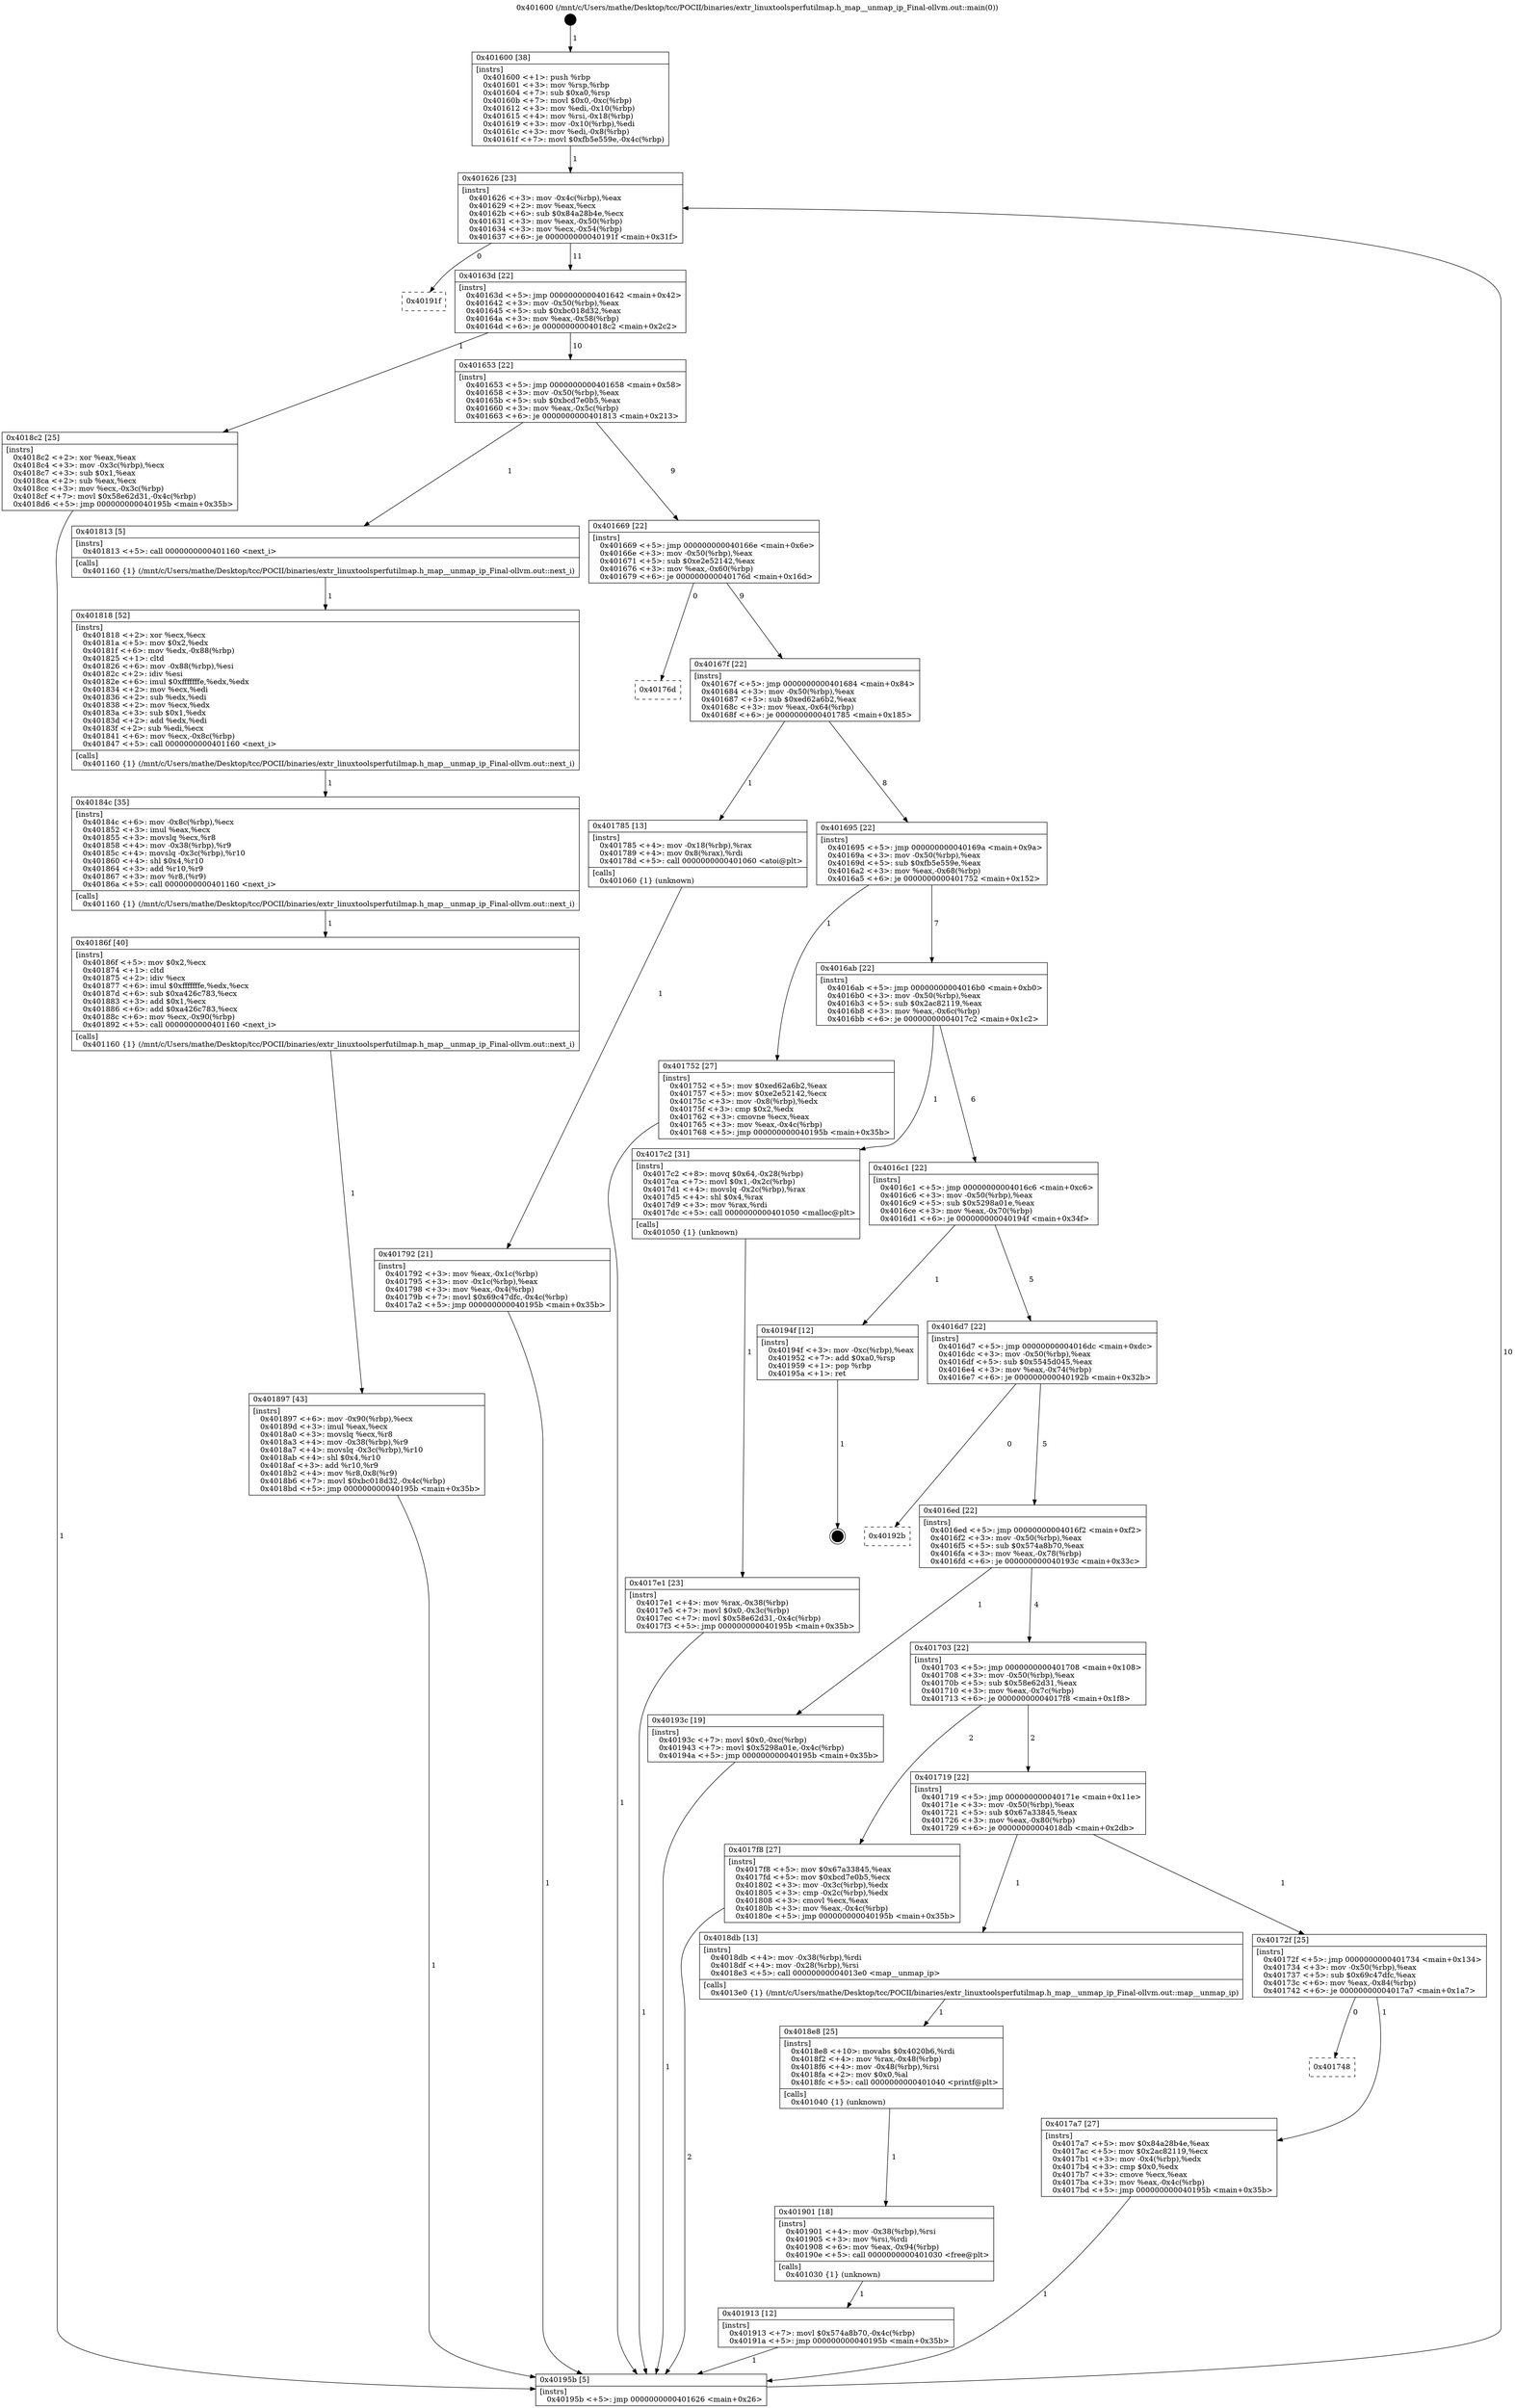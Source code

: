 digraph "0x401600" {
  label = "0x401600 (/mnt/c/Users/mathe/Desktop/tcc/POCII/binaries/extr_linuxtoolsperfutilmap.h_map__unmap_ip_Final-ollvm.out::main(0))"
  labelloc = "t"
  node[shape=record]

  Entry [label="",width=0.3,height=0.3,shape=circle,fillcolor=black,style=filled]
  "0x401626" [label="{
     0x401626 [23]\l
     | [instrs]\l
     &nbsp;&nbsp;0x401626 \<+3\>: mov -0x4c(%rbp),%eax\l
     &nbsp;&nbsp;0x401629 \<+2\>: mov %eax,%ecx\l
     &nbsp;&nbsp;0x40162b \<+6\>: sub $0x84a28b4e,%ecx\l
     &nbsp;&nbsp;0x401631 \<+3\>: mov %eax,-0x50(%rbp)\l
     &nbsp;&nbsp;0x401634 \<+3\>: mov %ecx,-0x54(%rbp)\l
     &nbsp;&nbsp;0x401637 \<+6\>: je 000000000040191f \<main+0x31f\>\l
  }"]
  "0x40191f" [label="{
     0x40191f\l
  }", style=dashed]
  "0x40163d" [label="{
     0x40163d [22]\l
     | [instrs]\l
     &nbsp;&nbsp;0x40163d \<+5\>: jmp 0000000000401642 \<main+0x42\>\l
     &nbsp;&nbsp;0x401642 \<+3\>: mov -0x50(%rbp),%eax\l
     &nbsp;&nbsp;0x401645 \<+5\>: sub $0xbc018d32,%eax\l
     &nbsp;&nbsp;0x40164a \<+3\>: mov %eax,-0x58(%rbp)\l
     &nbsp;&nbsp;0x40164d \<+6\>: je 00000000004018c2 \<main+0x2c2\>\l
  }"]
  Exit [label="",width=0.3,height=0.3,shape=circle,fillcolor=black,style=filled,peripheries=2]
  "0x4018c2" [label="{
     0x4018c2 [25]\l
     | [instrs]\l
     &nbsp;&nbsp;0x4018c2 \<+2\>: xor %eax,%eax\l
     &nbsp;&nbsp;0x4018c4 \<+3\>: mov -0x3c(%rbp),%ecx\l
     &nbsp;&nbsp;0x4018c7 \<+3\>: sub $0x1,%eax\l
     &nbsp;&nbsp;0x4018ca \<+2\>: sub %eax,%ecx\l
     &nbsp;&nbsp;0x4018cc \<+3\>: mov %ecx,-0x3c(%rbp)\l
     &nbsp;&nbsp;0x4018cf \<+7\>: movl $0x58e62d31,-0x4c(%rbp)\l
     &nbsp;&nbsp;0x4018d6 \<+5\>: jmp 000000000040195b \<main+0x35b\>\l
  }"]
  "0x401653" [label="{
     0x401653 [22]\l
     | [instrs]\l
     &nbsp;&nbsp;0x401653 \<+5\>: jmp 0000000000401658 \<main+0x58\>\l
     &nbsp;&nbsp;0x401658 \<+3\>: mov -0x50(%rbp),%eax\l
     &nbsp;&nbsp;0x40165b \<+5\>: sub $0xbcd7e0b5,%eax\l
     &nbsp;&nbsp;0x401660 \<+3\>: mov %eax,-0x5c(%rbp)\l
     &nbsp;&nbsp;0x401663 \<+6\>: je 0000000000401813 \<main+0x213\>\l
  }"]
  "0x401913" [label="{
     0x401913 [12]\l
     | [instrs]\l
     &nbsp;&nbsp;0x401913 \<+7\>: movl $0x574a8b70,-0x4c(%rbp)\l
     &nbsp;&nbsp;0x40191a \<+5\>: jmp 000000000040195b \<main+0x35b\>\l
  }"]
  "0x401813" [label="{
     0x401813 [5]\l
     | [instrs]\l
     &nbsp;&nbsp;0x401813 \<+5\>: call 0000000000401160 \<next_i\>\l
     | [calls]\l
     &nbsp;&nbsp;0x401160 \{1\} (/mnt/c/Users/mathe/Desktop/tcc/POCII/binaries/extr_linuxtoolsperfutilmap.h_map__unmap_ip_Final-ollvm.out::next_i)\l
  }"]
  "0x401669" [label="{
     0x401669 [22]\l
     | [instrs]\l
     &nbsp;&nbsp;0x401669 \<+5\>: jmp 000000000040166e \<main+0x6e\>\l
     &nbsp;&nbsp;0x40166e \<+3\>: mov -0x50(%rbp),%eax\l
     &nbsp;&nbsp;0x401671 \<+5\>: sub $0xe2e52142,%eax\l
     &nbsp;&nbsp;0x401676 \<+3\>: mov %eax,-0x60(%rbp)\l
     &nbsp;&nbsp;0x401679 \<+6\>: je 000000000040176d \<main+0x16d\>\l
  }"]
  "0x401901" [label="{
     0x401901 [18]\l
     | [instrs]\l
     &nbsp;&nbsp;0x401901 \<+4\>: mov -0x38(%rbp),%rsi\l
     &nbsp;&nbsp;0x401905 \<+3\>: mov %rsi,%rdi\l
     &nbsp;&nbsp;0x401908 \<+6\>: mov %eax,-0x94(%rbp)\l
     &nbsp;&nbsp;0x40190e \<+5\>: call 0000000000401030 \<free@plt\>\l
     | [calls]\l
     &nbsp;&nbsp;0x401030 \{1\} (unknown)\l
  }"]
  "0x40176d" [label="{
     0x40176d\l
  }", style=dashed]
  "0x40167f" [label="{
     0x40167f [22]\l
     | [instrs]\l
     &nbsp;&nbsp;0x40167f \<+5\>: jmp 0000000000401684 \<main+0x84\>\l
     &nbsp;&nbsp;0x401684 \<+3\>: mov -0x50(%rbp),%eax\l
     &nbsp;&nbsp;0x401687 \<+5\>: sub $0xed62a6b2,%eax\l
     &nbsp;&nbsp;0x40168c \<+3\>: mov %eax,-0x64(%rbp)\l
     &nbsp;&nbsp;0x40168f \<+6\>: je 0000000000401785 \<main+0x185\>\l
  }"]
  "0x4018e8" [label="{
     0x4018e8 [25]\l
     | [instrs]\l
     &nbsp;&nbsp;0x4018e8 \<+10\>: movabs $0x4020b6,%rdi\l
     &nbsp;&nbsp;0x4018f2 \<+4\>: mov %rax,-0x48(%rbp)\l
     &nbsp;&nbsp;0x4018f6 \<+4\>: mov -0x48(%rbp),%rsi\l
     &nbsp;&nbsp;0x4018fa \<+2\>: mov $0x0,%al\l
     &nbsp;&nbsp;0x4018fc \<+5\>: call 0000000000401040 \<printf@plt\>\l
     | [calls]\l
     &nbsp;&nbsp;0x401040 \{1\} (unknown)\l
  }"]
  "0x401785" [label="{
     0x401785 [13]\l
     | [instrs]\l
     &nbsp;&nbsp;0x401785 \<+4\>: mov -0x18(%rbp),%rax\l
     &nbsp;&nbsp;0x401789 \<+4\>: mov 0x8(%rax),%rdi\l
     &nbsp;&nbsp;0x40178d \<+5\>: call 0000000000401060 \<atoi@plt\>\l
     | [calls]\l
     &nbsp;&nbsp;0x401060 \{1\} (unknown)\l
  }"]
  "0x401695" [label="{
     0x401695 [22]\l
     | [instrs]\l
     &nbsp;&nbsp;0x401695 \<+5\>: jmp 000000000040169a \<main+0x9a\>\l
     &nbsp;&nbsp;0x40169a \<+3\>: mov -0x50(%rbp),%eax\l
     &nbsp;&nbsp;0x40169d \<+5\>: sub $0xfb5e559e,%eax\l
     &nbsp;&nbsp;0x4016a2 \<+3\>: mov %eax,-0x68(%rbp)\l
     &nbsp;&nbsp;0x4016a5 \<+6\>: je 0000000000401752 \<main+0x152\>\l
  }"]
  "0x401897" [label="{
     0x401897 [43]\l
     | [instrs]\l
     &nbsp;&nbsp;0x401897 \<+6\>: mov -0x90(%rbp),%ecx\l
     &nbsp;&nbsp;0x40189d \<+3\>: imul %eax,%ecx\l
     &nbsp;&nbsp;0x4018a0 \<+3\>: movslq %ecx,%r8\l
     &nbsp;&nbsp;0x4018a3 \<+4\>: mov -0x38(%rbp),%r9\l
     &nbsp;&nbsp;0x4018a7 \<+4\>: movslq -0x3c(%rbp),%r10\l
     &nbsp;&nbsp;0x4018ab \<+4\>: shl $0x4,%r10\l
     &nbsp;&nbsp;0x4018af \<+3\>: add %r10,%r9\l
     &nbsp;&nbsp;0x4018b2 \<+4\>: mov %r8,0x8(%r9)\l
     &nbsp;&nbsp;0x4018b6 \<+7\>: movl $0xbc018d32,-0x4c(%rbp)\l
     &nbsp;&nbsp;0x4018bd \<+5\>: jmp 000000000040195b \<main+0x35b\>\l
  }"]
  "0x401752" [label="{
     0x401752 [27]\l
     | [instrs]\l
     &nbsp;&nbsp;0x401752 \<+5\>: mov $0xed62a6b2,%eax\l
     &nbsp;&nbsp;0x401757 \<+5\>: mov $0xe2e52142,%ecx\l
     &nbsp;&nbsp;0x40175c \<+3\>: mov -0x8(%rbp),%edx\l
     &nbsp;&nbsp;0x40175f \<+3\>: cmp $0x2,%edx\l
     &nbsp;&nbsp;0x401762 \<+3\>: cmovne %ecx,%eax\l
     &nbsp;&nbsp;0x401765 \<+3\>: mov %eax,-0x4c(%rbp)\l
     &nbsp;&nbsp;0x401768 \<+5\>: jmp 000000000040195b \<main+0x35b\>\l
  }"]
  "0x4016ab" [label="{
     0x4016ab [22]\l
     | [instrs]\l
     &nbsp;&nbsp;0x4016ab \<+5\>: jmp 00000000004016b0 \<main+0xb0\>\l
     &nbsp;&nbsp;0x4016b0 \<+3\>: mov -0x50(%rbp),%eax\l
     &nbsp;&nbsp;0x4016b3 \<+5\>: sub $0x2ac82119,%eax\l
     &nbsp;&nbsp;0x4016b8 \<+3\>: mov %eax,-0x6c(%rbp)\l
     &nbsp;&nbsp;0x4016bb \<+6\>: je 00000000004017c2 \<main+0x1c2\>\l
  }"]
  "0x40195b" [label="{
     0x40195b [5]\l
     | [instrs]\l
     &nbsp;&nbsp;0x40195b \<+5\>: jmp 0000000000401626 \<main+0x26\>\l
  }"]
  "0x401600" [label="{
     0x401600 [38]\l
     | [instrs]\l
     &nbsp;&nbsp;0x401600 \<+1\>: push %rbp\l
     &nbsp;&nbsp;0x401601 \<+3\>: mov %rsp,%rbp\l
     &nbsp;&nbsp;0x401604 \<+7\>: sub $0xa0,%rsp\l
     &nbsp;&nbsp;0x40160b \<+7\>: movl $0x0,-0xc(%rbp)\l
     &nbsp;&nbsp;0x401612 \<+3\>: mov %edi,-0x10(%rbp)\l
     &nbsp;&nbsp;0x401615 \<+4\>: mov %rsi,-0x18(%rbp)\l
     &nbsp;&nbsp;0x401619 \<+3\>: mov -0x10(%rbp),%edi\l
     &nbsp;&nbsp;0x40161c \<+3\>: mov %edi,-0x8(%rbp)\l
     &nbsp;&nbsp;0x40161f \<+7\>: movl $0xfb5e559e,-0x4c(%rbp)\l
  }"]
  "0x401792" [label="{
     0x401792 [21]\l
     | [instrs]\l
     &nbsp;&nbsp;0x401792 \<+3\>: mov %eax,-0x1c(%rbp)\l
     &nbsp;&nbsp;0x401795 \<+3\>: mov -0x1c(%rbp),%eax\l
     &nbsp;&nbsp;0x401798 \<+3\>: mov %eax,-0x4(%rbp)\l
     &nbsp;&nbsp;0x40179b \<+7\>: movl $0x69c47dfc,-0x4c(%rbp)\l
     &nbsp;&nbsp;0x4017a2 \<+5\>: jmp 000000000040195b \<main+0x35b\>\l
  }"]
  "0x40186f" [label="{
     0x40186f [40]\l
     | [instrs]\l
     &nbsp;&nbsp;0x40186f \<+5\>: mov $0x2,%ecx\l
     &nbsp;&nbsp;0x401874 \<+1\>: cltd\l
     &nbsp;&nbsp;0x401875 \<+2\>: idiv %ecx\l
     &nbsp;&nbsp;0x401877 \<+6\>: imul $0xfffffffe,%edx,%ecx\l
     &nbsp;&nbsp;0x40187d \<+6\>: sub $0xa426c783,%ecx\l
     &nbsp;&nbsp;0x401883 \<+3\>: add $0x1,%ecx\l
     &nbsp;&nbsp;0x401886 \<+6\>: add $0xa426c783,%ecx\l
     &nbsp;&nbsp;0x40188c \<+6\>: mov %ecx,-0x90(%rbp)\l
     &nbsp;&nbsp;0x401892 \<+5\>: call 0000000000401160 \<next_i\>\l
     | [calls]\l
     &nbsp;&nbsp;0x401160 \{1\} (/mnt/c/Users/mathe/Desktop/tcc/POCII/binaries/extr_linuxtoolsperfutilmap.h_map__unmap_ip_Final-ollvm.out::next_i)\l
  }"]
  "0x4017c2" [label="{
     0x4017c2 [31]\l
     | [instrs]\l
     &nbsp;&nbsp;0x4017c2 \<+8\>: movq $0x64,-0x28(%rbp)\l
     &nbsp;&nbsp;0x4017ca \<+7\>: movl $0x1,-0x2c(%rbp)\l
     &nbsp;&nbsp;0x4017d1 \<+4\>: movslq -0x2c(%rbp),%rax\l
     &nbsp;&nbsp;0x4017d5 \<+4\>: shl $0x4,%rax\l
     &nbsp;&nbsp;0x4017d9 \<+3\>: mov %rax,%rdi\l
     &nbsp;&nbsp;0x4017dc \<+5\>: call 0000000000401050 \<malloc@plt\>\l
     | [calls]\l
     &nbsp;&nbsp;0x401050 \{1\} (unknown)\l
  }"]
  "0x4016c1" [label="{
     0x4016c1 [22]\l
     | [instrs]\l
     &nbsp;&nbsp;0x4016c1 \<+5\>: jmp 00000000004016c6 \<main+0xc6\>\l
     &nbsp;&nbsp;0x4016c6 \<+3\>: mov -0x50(%rbp),%eax\l
     &nbsp;&nbsp;0x4016c9 \<+5\>: sub $0x5298a01e,%eax\l
     &nbsp;&nbsp;0x4016ce \<+3\>: mov %eax,-0x70(%rbp)\l
     &nbsp;&nbsp;0x4016d1 \<+6\>: je 000000000040194f \<main+0x34f\>\l
  }"]
  "0x40184c" [label="{
     0x40184c [35]\l
     | [instrs]\l
     &nbsp;&nbsp;0x40184c \<+6\>: mov -0x8c(%rbp),%ecx\l
     &nbsp;&nbsp;0x401852 \<+3\>: imul %eax,%ecx\l
     &nbsp;&nbsp;0x401855 \<+3\>: movslq %ecx,%r8\l
     &nbsp;&nbsp;0x401858 \<+4\>: mov -0x38(%rbp),%r9\l
     &nbsp;&nbsp;0x40185c \<+4\>: movslq -0x3c(%rbp),%r10\l
     &nbsp;&nbsp;0x401860 \<+4\>: shl $0x4,%r10\l
     &nbsp;&nbsp;0x401864 \<+3\>: add %r10,%r9\l
     &nbsp;&nbsp;0x401867 \<+3\>: mov %r8,(%r9)\l
     &nbsp;&nbsp;0x40186a \<+5\>: call 0000000000401160 \<next_i\>\l
     | [calls]\l
     &nbsp;&nbsp;0x401160 \{1\} (/mnt/c/Users/mathe/Desktop/tcc/POCII/binaries/extr_linuxtoolsperfutilmap.h_map__unmap_ip_Final-ollvm.out::next_i)\l
  }"]
  "0x40194f" [label="{
     0x40194f [12]\l
     | [instrs]\l
     &nbsp;&nbsp;0x40194f \<+3\>: mov -0xc(%rbp),%eax\l
     &nbsp;&nbsp;0x401952 \<+7\>: add $0xa0,%rsp\l
     &nbsp;&nbsp;0x401959 \<+1\>: pop %rbp\l
     &nbsp;&nbsp;0x40195a \<+1\>: ret\l
  }"]
  "0x4016d7" [label="{
     0x4016d7 [22]\l
     | [instrs]\l
     &nbsp;&nbsp;0x4016d7 \<+5\>: jmp 00000000004016dc \<main+0xdc\>\l
     &nbsp;&nbsp;0x4016dc \<+3\>: mov -0x50(%rbp),%eax\l
     &nbsp;&nbsp;0x4016df \<+5\>: sub $0x5545d045,%eax\l
     &nbsp;&nbsp;0x4016e4 \<+3\>: mov %eax,-0x74(%rbp)\l
     &nbsp;&nbsp;0x4016e7 \<+6\>: je 000000000040192b \<main+0x32b\>\l
  }"]
  "0x401818" [label="{
     0x401818 [52]\l
     | [instrs]\l
     &nbsp;&nbsp;0x401818 \<+2\>: xor %ecx,%ecx\l
     &nbsp;&nbsp;0x40181a \<+5\>: mov $0x2,%edx\l
     &nbsp;&nbsp;0x40181f \<+6\>: mov %edx,-0x88(%rbp)\l
     &nbsp;&nbsp;0x401825 \<+1\>: cltd\l
     &nbsp;&nbsp;0x401826 \<+6\>: mov -0x88(%rbp),%esi\l
     &nbsp;&nbsp;0x40182c \<+2\>: idiv %esi\l
     &nbsp;&nbsp;0x40182e \<+6\>: imul $0xfffffffe,%edx,%edx\l
     &nbsp;&nbsp;0x401834 \<+2\>: mov %ecx,%edi\l
     &nbsp;&nbsp;0x401836 \<+2\>: sub %edx,%edi\l
     &nbsp;&nbsp;0x401838 \<+2\>: mov %ecx,%edx\l
     &nbsp;&nbsp;0x40183a \<+3\>: sub $0x1,%edx\l
     &nbsp;&nbsp;0x40183d \<+2\>: add %edx,%edi\l
     &nbsp;&nbsp;0x40183f \<+2\>: sub %edi,%ecx\l
     &nbsp;&nbsp;0x401841 \<+6\>: mov %ecx,-0x8c(%rbp)\l
     &nbsp;&nbsp;0x401847 \<+5\>: call 0000000000401160 \<next_i\>\l
     | [calls]\l
     &nbsp;&nbsp;0x401160 \{1\} (/mnt/c/Users/mathe/Desktop/tcc/POCII/binaries/extr_linuxtoolsperfutilmap.h_map__unmap_ip_Final-ollvm.out::next_i)\l
  }"]
  "0x40192b" [label="{
     0x40192b\l
  }", style=dashed]
  "0x4016ed" [label="{
     0x4016ed [22]\l
     | [instrs]\l
     &nbsp;&nbsp;0x4016ed \<+5\>: jmp 00000000004016f2 \<main+0xf2\>\l
     &nbsp;&nbsp;0x4016f2 \<+3\>: mov -0x50(%rbp),%eax\l
     &nbsp;&nbsp;0x4016f5 \<+5\>: sub $0x574a8b70,%eax\l
     &nbsp;&nbsp;0x4016fa \<+3\>: mov %eax,-0x78(%rbp)\l
     &nbsp;&nbsp;0x4016fd \<+6\>: je 000000000040193c \<main+0x33c\>\l
  }"]
  "0x4017e1" [label="{
     0x4017e1 [23]\l
     | [instrs]\l
     &nbsp;&nbsp;0x4017e1 \<+4\>: mov %rax,-0x38(%rbp)\l
     &nbsp;&nbsp;0x4017e5 \<+7\>: movl $0x0,-0x3c(%rbp)\l
     &nbsp;&nbsp;0x4017ec \<+7\>: movl $0x58e62d31,-0x4c(%rbp)\l
     &nbsp;&nbsp;0x4017f3 \<+5\>: jmp 000000000040195b \<main+0x35b\>\l
  }"]
  "0x40193c" [label="{
     0x40193c [19]\l
     | [instrs]\l
     &nbsp;&nbsp;0x40193c \<+7\>: movl $0x0,-0xc(%rbp)\l
     &nbsp;&nbsp;0x401943 \<+7\>: movl $0x5298a01e,-0x4c(%rbp)\l
     &nbsp;&nbsp;0x40194a \<+5\>: jmp 000000000040195b \<main+0x35b\>\l
  }"]
  "0x401703" [label="{
     0x401703 [22]\l
     | [instrs]\l
     &nbsp;&nbsp;0x401703 \<+5\>: jmp 0000000000401708 \<main+0x108\>\l
     &nbsp;&nbsp;0x401708 \<+3\>: mov -0x50(%rbp),%eax\l
     &nbsp;&nbsp;0x40170b \<+5\>: sub $0x58e62d31,%eax\l
     &nbsp;&nbsp;0x401710 \<+3\>: mov %eax,-0x7c(%rbp)\l
     &nbsp;&nbsp;0x401713 \<+6\>: je 00000000004017f8 \<main+0x1f8\>\l
  }"]
  "0x401748" [label="{
     0x401748\l
  }", style=dashed]
  "0x4017f8" [label="{
     0x4017f8 [27]\l
     | [instrs]\l
     &nbsp;&nbsp;0x4017f8 \<+5\>: mov $0x67a33845,%eax\l
     &nbsp;&nbsp;0x4017fd \<+5\>: mov $0xbcd7e0b5,%ecx\l
     &nbsp;&nbsp;0x401802 \<+3\>: mov -0x3c(%rbp),%edx\l
     &nbsp;&nbsp;0x401805 \<+3\>: cmp -0x2c(%rbp),%edx\l
     &nbsp;&nbsp;0x401808 \<+3\>: cmovl %ecx,%eax\l
     &nbsp;&nbsp;0x40180b \<+3\>: mov %eax,-0x4c(%rbp)\l
     &nbsp;&nbsp;0x40180e \<+5\>: jmp 000000000040195b \<main+0x35b\>\l
  }"]
  "0x401719" [label="{
     0x401719 [22]\l
     | [instrs]\l
     &nbsp;&nbsp;0x401719 \<+5\>: jmp 000000000040171e \<main+0x11e\>\l
     &nbsp;&nbsp;0x40171e \<+3\>: mov -0x50(%rbp),%eax\l
     &nbsp;&nbsp;0x401721 \<+5\>: sub $0x67a33845,%eax\l
     &nbsp;&nbsp;0x401726 \<+3\>: mov %eax,-0x80(%rbp)\l
     &nbsp;&nbsp;0x401729 \<+6\>: je 00000000004018db \<main+0x2db\>\l
  }"]
  "0x4017a7" [label="{
     0x4017a7 [27]\l
     | [instrs]\l
     &nbsp;&nbsp;0x4017a7 \<+5\>: mov $0x84a28b4e,%eax\l
     &nbsp;&nbsp;0x4017ac \<+5\>: mov $0x2ac82119,%ecx\l
     &nbsp;&nbsp;0x4017b1 \<+3\>: mov -0x4(%rbp),%edx\l
     &nbsp;&nbsp;0x4017b4 \<+3\>: cmp $0x0,%edx\l
     &nbsp;&nbsp;0x4017b7 \<+3\>: cmove %ecx,%eax\l
     &nbsp;&nbsp;0x4017ba \<+3\>: mov %eax,-0x4c(%rbp)\l
     &nbsp;&nbsp;0x4017bd \<+5\>: jmp 000000000040195b \<main+0x35b\>\l
  }"]
  "0x4018db" [label="{
     0x4018db [13]\l
     | [instrs]\l
     &nbsp;&nbsp;0x4018db \<+4\>: mov -0x38(%rbp),%rdi\l
     &nbsp;&nbsp;0x4018df \<+4\>: mov -0x28(%rbp),%rsi\l
     &nbsp;&nbsp;0x4018e3 \<+5\>: call 00000000004013e0 \<map__unmap_ip\>\l
     | [calls]\l
     &nbsp;&nbsp;0x4013e0 \{1\} (/mnt/c/Users/mathe/Desktop/tcc/POCII/binaries/extr_linuxtoolsperfutilmap.h_map__unmap_ip_Final-ollvm.out::map__unmap_ip)\l
  }"]
  "0x40172f" [label="{
     0x40172f [25]\l
     | [instrs]\l
     &nbsp;&nbsp;0x40172f \<+5\>: jmp 0000000000401734 \<main+0x134\>\l
     &nbsp;&nbsp;0x401734 \<+3\>: mov -0x50(%rbp),%eax\l
     &nbsp;&nbsp;0x401737 \<+5\>: sub $0x69c47dfc,%eax\l
     &nbsp;&nbsp;0x40173c \<+6\>: mov %eax,-0x84(%rbp)\l
     &nbsp;&nbsp;0x401742 \<+6\>: je 00000000004017a7 \<main+0x1a7\>\l
  }"]
  Entry -> "0x401600" [label=" 1"]
  "0x401626" -> "0x40191f" [label=" 0"]
  "0x401626" -> "0x40163d" [label=" 11"]
  "0x40194f" -> Exit [label=" 1"]
  "0x40163d" -> "0x4018c2" [label=" 1"]
  "0x40163d" -> "0x401653" [label=" 10"]
  "0x40193c" -> "0x40195b" [label=" 1"]
  "0x401653" -> "0x401813" [label=" 1"]
  "0x401653" -> "0x401669" [label=" 9"]
  "0x401913" -> "0x40195b" [label=" 1"]
  "0x401669" -> "0x40176d" [label=" 0"]
  "0x401669" -> "0x40167f" [label=" 9"]
  "0x401901" -> "0x401913" [label=" 1"]
  "0x40167f" -> "0x401785" [label=" 1"]
  "0x40167f" -> "0x401695" [label=" 8"]
  "0x4018e8" -> "0x401901" [label=" 1"]
  "0x401695" -> "0x401752" [label=" 1"]
  "0x401695" -> "0x4016ab" [label=" 7"]
  "0x401752" -> "0x40195b" [label=" 1"]
  "0x401600" -> "0x401626" [label=" 1"]
  "0x40195b" -> "0x401626" [label=" 10"]
  "0x401785" -> "0x401792" [label=" 1"]
  "0x401792" -> "0x40195b" [label=" 1"]
  "0x4018db" -> "0x4018e8" [label=" 1"]
  "0x4016ab" -> "0x4017c2" [label=" 1"]
  "0x4016ab" -> "0x4016c1" [label=" 6"]
  "0x4018c2" -> "0x40195b" [label=" 1"]
  "0x4016c1" -> "0x40194f" [label=" 1"]
  "0x4016c1" -> "0x4016d7" [label=" 5"]
  "0x401897" -> "0x40195b" [label=" 1"]
  "0x4016d7" -> "0x40192b" [label=" 0"]
  "0x4016d7" -> "0x4016ed" [label=" 5"]
  "0x40186f" -> "0x401897" [label=" 1"]
  "0x4016ed" -> "0x40193c" [label=" 1"]
  "0x4016ed" -> "0x401703" [label=" 4"]
  "0x40184c" -> "0x40186f" [label=" 1"]
  "0x401703" -> "0x4017f8" [label=" 2"]
  "0x401703" -> "0x401719" [label=" 2"]
  "0x401818" -> "0x40184c" [label=" 1"]
  "0x401719" -> "0x4018db" [label=" 1"]
  "0x401719" -> "0x40172f" [label=" 1"]
  "0x401813" -> "0x401818" [label=" 1"]
  "0x40172f" -> "0x4017a7" [label=" 1"]
  "0x40172f" -> "0x401748" [label=" 0"]
  "0x4017a7" -> "0x40195b" [label=" 1"]
  "0x4017c2" -> "0x4017e1" [label=" 1"]
  "0x4017e1" -> "0x40195b" [label=" 1"]
  "0x4017f8" -> "0x40195b" [label=" 2"]
}
